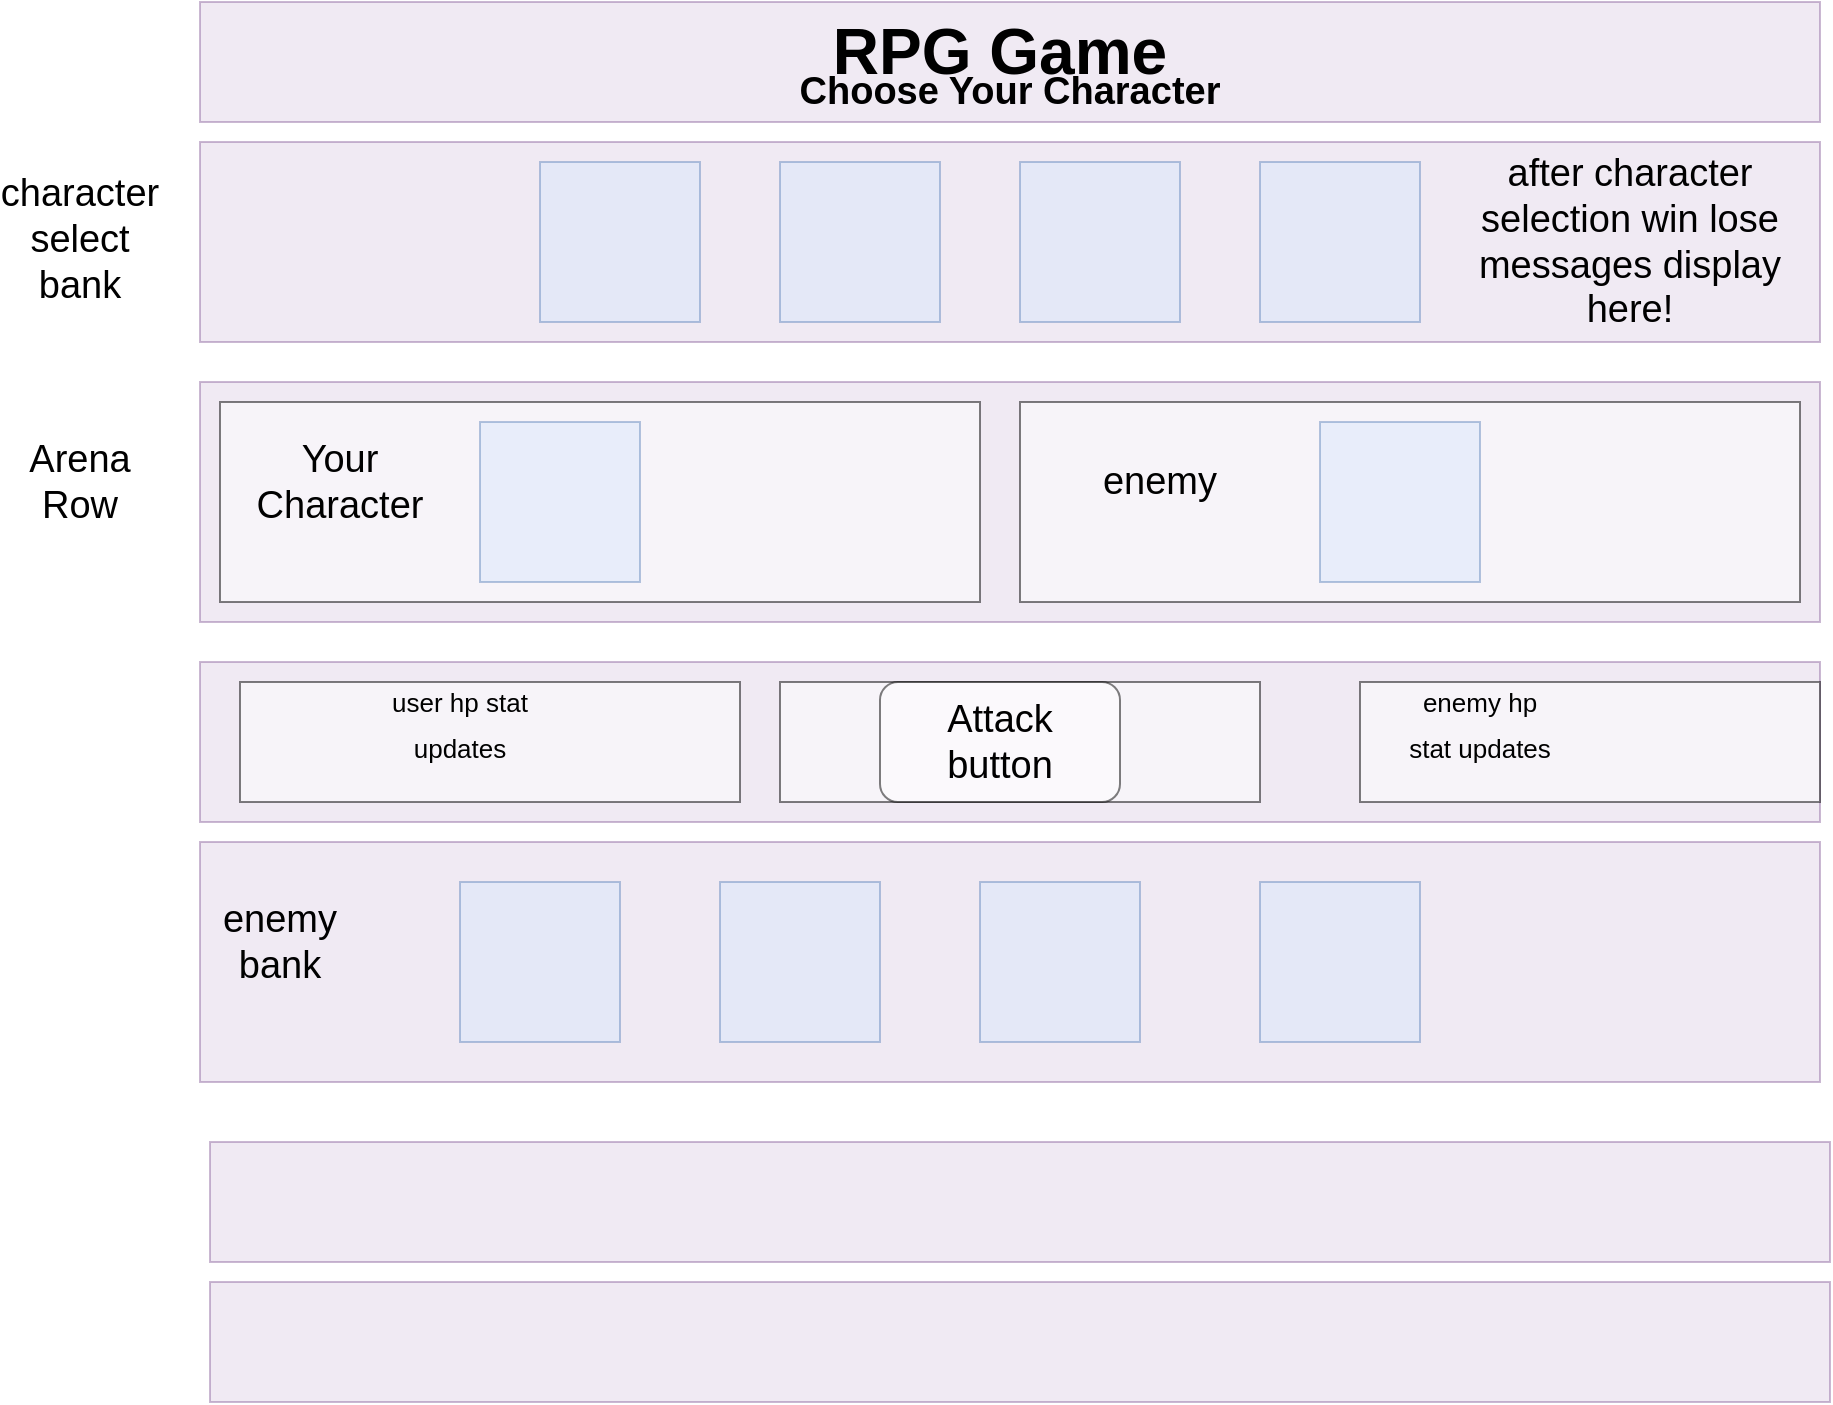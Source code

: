 <mxfile version="10.5.9"><diagram id="ccT3ixHcAg9fmtkSbkuR" name="Page-1"><mxGraphModel dx="1860" dy="501" grid="1" gridSize="10" guides="1" tooltips="1" connect="1" arrows="1" fold="1" page="1" pageScale="1" pageWidth="850" pageHeight="1100" math="0" shadow="0"><root><mxCell id="0"/><mxCell id="1" parent="0"/><mxCell id="ezG7A2GwoQ_6wo1KWmql-6" value="" style="rounded=0;whiteSpace=wrap;html=1;fillColor=#e1d5e7;strokeColor=#9673a6;opacity=50;" vertex="1" parent="1"><mxGeometry x="20" y="350" width="810" height="80" as="geometry"/></mxCell><mxCell id="ezG7A2GwoQ_6wo1KWmql-37" value="" style="rounded=0;whiteSpace=wrap;html=1;fontSize=19;opacity=50;" vertex="1" parent="1"><mxGeometry x="40" y="360" width="250" height="60" as="geometry"/></mxCell><mxCell id="ezG7A2GwoQ_6wo1KWmql-39" value="" style="rounded=0;whiteSpace=wrap;html=1;fontSize=19;opacity=50;" vertex="1" parent="1"><mxGeometry x="600" y="360" width="230" height="60" as="geometry"/></mxCell><mxCell id="ezG7A2GwoQ_6wo1KWmql-38" value="" style="rounded=0;whiteSpace=wrap;html=1;fontSize=19;opacity=50;" vertex="1" parent="1"><mxGeometry x="310" y="360" width="240" height="60" as="geometry"/></mxCell><mxCell id="ezG7A2GwoQ_6wo1KWmql-1" value="" style="rounded=0;whiteSpace=wrap;html=1;fillColor=#e1d5e7;strokeColor=#9673a6;opacity=50;" vertex="1" parent="1"><mxGeometry x="20" y="20" width="810" height="60" as="geometry"/></mxCell><mxCell id="ezG7A2GwoQ_6wo1KWmql-2" value="" style="rounded=0;whiteSpace=wrap;html=1;fillColor=#e1d5e7;strokeColor=#9673a6;opacity=50;" vertex="1" parent="1"><mxGeometry x="20" y="90" width="810" height="100" as="geometry"/></mxCell><mxCell id="ezG7A2GwoQ_6wo1KWmql-3" value="" style="rounded=0;whiteSpace=wrap;html=1;fillColor=#e1d5e7;strokeColor=#9673a6;opacity=50;" vertex="1" parent="1"><mxGeometry x="25" y="660" width="810" height="60" as="geometry"/></mxCell><mxCell id="ezG7A2GwoQ_6wo1KWmql-4" value="" style="rounded=0;whiteSpace=wrap;html=1;fillColor=#e1d5e7;strokeColor=#9673a6;opacity=50;" vertex="1" parent="1"><mxGeometry x="20" y="210" width="810" height="120" as="geometry"/></mxCell><mxCell id="ezG7A2GwoQ_6wo1KWmql-5" value="" style="rounded=0;whiteSpace=wrap;html=1;fillColor=#e1d5e7;strokeColor=#9673a6;opacity=50;" vertex="1" parent="1"><mxGeometry x="25" y="590" width="810" height="60" as="geometry"/></mxCell><mxCell id="ezG7A2GwoQ_6wo1KWmql-7" value="" style="rounded=0;whiteSpace=wrap;html=1;fillColor=#e1d5e7;strokeColor=#9673a6;opacity=50;" vertex="1" parent="1"><mxGeometry x="20" y="440" width="810" height="120" as="geometry"/></mxCell><mxCell id="ezG7A2GwoQ_6wo1KWmql-8" value="RPG Game" style="text;html=1;strokeColor=none;fillColor=none;align=center;verticalAlign=middle;whiteSpace=wrap;rounded=0;opacity=50;fontStyle=1;spacing=2;fontSize=32;" vertex="1" parent="1"><mxGeometry x="320" y="35" width="200" height="20" as="geometry"/></mxCell><mxCell id="ezG7A2GwoQ_6wo1KWmql-9" value="Choose Your Character" style="text;html=1;strokeColor=none;fillColor=none;align=center;verticalAlign=middle;whiteSpace=wrap;rounded=0;opacity=50;fontStyle=1;spacing=2;fontSize=19;" vertex="1" parent="1"><mxGeometry x="295" y="55" width="260" height="20" as="geometry"/></mxCell><mxCell id="ezG7A2GwoQ_6wo1KWmql-10" value="" style="whiteSpace=wrap;html=1;aspect=fixed;fontSize=19;opacity=50;fillColor=#dae8fc;strokeColor=#6c8ebf;" vertex="1" parent="1"><mxGeometry x="190" y="100" width="80" height="80" as="geometry"/></mxCell><mxCell id="ezG7A2GwoQ_6wo1KWmql-11" value="" style="whiteSpace=wrap;html=1;aspect=fixed;fontSize=19;opacity=50;fillColor=#dae8fc;strokeColor=#6c8ebf;" vertex="1" parent="1"><mxGeometry x="310" y="100" width="80" height="80" as="geometry"/></mxCell><mxCell id="ezG7A2GwoQ_6wo1KWmql-12" value="" style="whiteSpace=wrap;html=1;aspect=fixed;fontSize=19;opacity=50;fillColor=#dae8fc;strokeColor=#6c8ebf;" vertex="1" parent="1"><mxGeometry x="430" y="100" width="80" height="80" as="geometry"/></mxCell><mxCell id="ezG7A2GwoQ_6wo1KWmql-13" value="" style="whiteSpace=wrap;html=1;aspect=fixed;fontSize=19;opacity=50;fillColor=#dae8fc;strokeColor=#6c8ebf;" vertex="1" parent="1"><mxGeometry x="550" y="100" width="80" height="80" as="geometry"/></mxCell><mxCell id="ezG7A2GwoQ_6wo1KWmql-16" value="" style="rounded=0;whiteSpace=wrap;html=1;fontSize=19;opacity=50;" vertex="1" parent="1"><mxGeometry x="30" y="220" width="380" height="100" as="geometry"/></mxCell><mxCell id="ezG7A2GwoQ_6wo1KWmql-17" value="" style="rounded=0;whiteSpace=wrap;html=1;fontSize=19;opacity=50;" vertex="1" parent="1"><mxGeometry x="430" y="220" width="390" height="100" as="geometry"/></mxCell><mxCell id="ezG7A2GwoQ_6wo1KWmql-18" value="" style="whiteSpace=wrap;html=1;aspect=fixed;fontSize=19;opacity=50;fillColor=#dae8fc;strokeColor=#6c8ebf;" vertex="1" parent="1"><mxGeometry x="160" y="230" width="80" height="80" as="geometry"/></mxCell><mxCell id="ezG7A2GwoQ_6wo1KWmql-19" value="" style="whiteSpace=wrap;html=1;aspect=fixed;fontSize=19;opacity=50;fillColor=#dae8fc;strokeColor=#6c8ebf;" vertex="1" parent="1"><mxGeometry x="580" y="230" width="80" height="80" as="geometry"/></mxCell><mxCell id="ezG7A2GwoQ_6wo1KWmql-20" value="Arena Row" style="text;html=1;strokeColor=none;fillColor=none;align=center;verticalAlign=middle;whiteSpace=wrap;rounded=0;fontSize=19;opacity=50;" vertex="1" parent="1"><mxGeometry x="-60" y="250" width="40" height="20" as="geometry"/></mxCell><mxCell id="ezG7A2GwoQ_6wo1KWmql-21" value="Your Character" style="text;html=1;strokeColor=none;fillColor=none;align=center;verticalAlign=middle;whiteSpace=wrap;rounded=0;fontSize=19;opacity=50;" vertex="1" parent="1"><mxGeometry x="70" y="250" width="40" height="20" as="geometry"/></mxCell><mxCell id="ezG7A2GwoQ_6wo1KWmql-22" value="enemy" style="text;html=1;strokeColor=none;fillColor=none;align=center;verticalAlign=middle;whiteSpace=wrap;rounded=0;fontSize=19;opacity=50;" vertex="1" parent="1"><mxGeometry x="480" y="250" width="40" height="20" as="geometry"/></mxCell><mxCell id="ezG7A2GwoQ_6wo1KWmql-24" value="" style="rounded=1;whiteSpace=wrap;html=1;fontSize=19;opacity=50;" vertex="1" parent="1"><mxGeometry x="360" y="360" width="120" height="60" as="geometry"/></mxCell><mxCell id="ezG7A2GwoQ_6wo1KWmql-25" value="Attack button" style="text;html=1;strokeColor=none;fillColor=none;align=center;verticalAlign=middle;whiteSpace=wrap;rounded=0;fontSize=19;opacity=50;" vertex="1" parent="1"><mxGeometry x="400" y="380" width="40" height="20" as="geometry"/></mxCell><mxCell id="ezG7A2GwoQ_6wo1KWmql-26" value="" style="whiteSpace=wrap;html=1;aspect=fixed;fontSize=19;opacity=50;fillColor=#dae8fc;strokeColor=#6c8ebf;" vertex="1" parent="1"><mxGeometry x="150" y="460" width="80" height="80" as="geometry"/></mxCell><mxCell id="ezG7A2GwoQ_6wo1KWmql-27" value="" style="whiteSpace=wrap;html=1;aspect=fixed;fontSize=19;opacity=50;fillColor=#dae8fc;strokeColor=#6c8ebf;" vertex="1" parent="1"><mxGeometry x="280" y="460" width="80" height="80" as="geometry"/></mxCell><mxCell id="ezG7A2GwoQ_6wo1KWmql-28" value="" style="whiteSpace=wrap;html=1;aspect=fixed;fontSize=19;opacity=50;fillColor=#dae8fc;strokeColor=#6c8ebf;" vertex="1" parent="1"><mxGeometry x="410" y="460" width="80" height="80" as="geometry"/></mxCell><mxCell id="ezG7A2GwoQ_6wo1KWmql-29" value="" style="whiteSpace=wrap;html=1;aspect=fixed;fontSize=19;opacity=50;fillColor=#dae8fc;strokeColor=#6c8ebf;" vertex="1" parent="1"><mxGeometry x="550" y="460" width="80" height="80" as="geometry"/></mxCell><mxCell id="ezG7A2GwoQ_6wo1KWmql-30" value="enemy bank" style="text;html=1;strokeColor=none;fillColor=none;align=center;verticalAlign=middle;whiteSpace=wrap;rounded=0;fontSize=19;opacity=50;" vertex="1" parent="1"><mxGeometry x="40" y="480" width="40" height="20" as="geometry"/></mxCell><mxCell id="ezG7A2GwoQ_6wo1KWmql-31" value="character select bank&lt;br&gt;&lt;br&gt;" style="text;html=1;strokeColor=none;fillColor=none;align=center;verticalAlign=middle;whiteSpace=wrap;rounded=0;fontSize=19;opacity=50;" vertex="1" parent="1"><mxGeometry x="-60" y="140" width="40" height="20" as="geometry"/></mxCell><mxCell id="ezG7A2GwoQ_6wo1KWmql-35" value="&lt;font style=&quot;font-size: 13px&quot;&gt;user hp stat updates&lt;/font&gt;" style="text;html=1;strokeColor=none;fillColor=none;align=center;verticalAlign=middle;whiteSpace=wrap;rounded=0;fontSize=19;opacity=50;" vertex="1" parent="1"><mxGeometry x="110" y="370" width="80" height="20" as="geometry"/></mxCell><mxCell id="ezG7A2GwoQ_6wo1KWmql-36" value="&lt;font style=&quot;font-size: 13px&quot;&gt;enemy hp stat updates&lt;/font&gt;" style="text;html=1;strokeColor=none;fillColor=none;align=center;verticalAlign=middle;whiteSpace=wrap;rounded=0;fontSize=19;opacity=50;" vertex="1" parent="1"><mxGeometry x="620" y="370" width="80" height="20" as="geometry"/></mxCell><mxCell id="ezG7A2GwoQ_6wo1KWmql-40" value="after character selection win lose messages display here!" style="text;html=1;strokeColor=none;fillColor=none;align=center;verticalAlign=middle;whiteSpace=wrap;rounded=0;fontSize=19;opacity=50;" vertex="1" parent="1"><mxGeometry x="650" y="130" width="170" height="20" as="geometry"/></mxCell></root></mxGraphModel></diagram></mxfile>